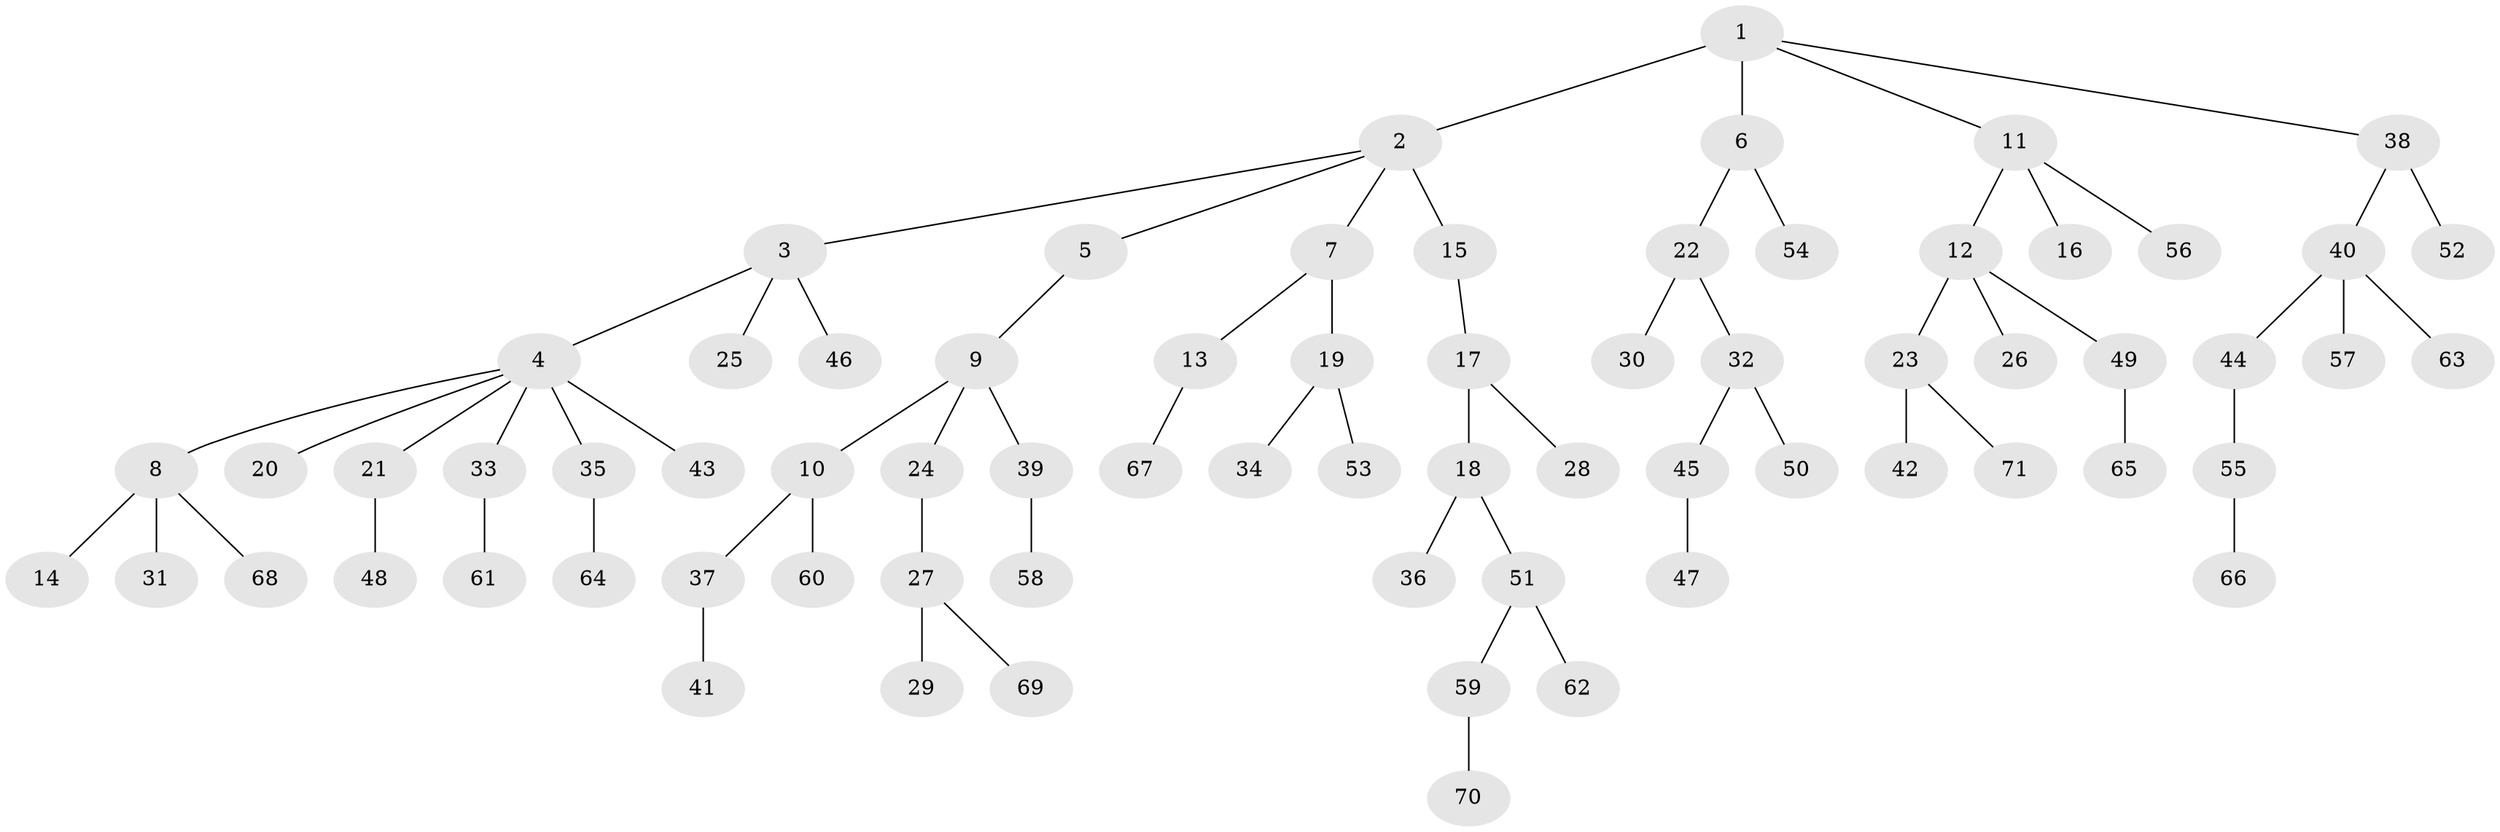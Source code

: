 // original degree distribution, {6: 0.014388489208633094, 5: 0.04316546762589928, 4: 0.04316546762589928, 9: 0.007194244604316547, 2: 0.30935251798561153, 3: 0.1223021582733813, 1: 0.460431654676259}
// Generated by graph-tools (version 1.1) at 2025/36/03/09/25 02:36:51]
// undirected, 71 vertices, 70 edges
graph export_dot {
graph [start="1"]
  node [color=gray90,style=filled];
  1;
  2;
  3;
  4;
  5;
  6;
  7;
  8;
  9;
  10;
  11;
  12;
  13;
  14;
  15;
  16;
  17;
  18;
  19;
  20;
  21;
  22;
  23;
  24;
  25;
  26;
  27;
  28;
  29;
  30;
  31;
  32;
  33;
  34;
  35;
  36;
  37;
  38;
  39;
  40;
  41;
  42;
  43;
  44;
  45;
  46;
  47;
  48;
  49;
  50;
  51;
  52;
  53;
  54;
  55;
  56;
  57;
  58;
  59;
  60;
  61;
  62;
  63;
  64;
  65;
  66;
  67;
  68;
  69;
  70;
  71;
  1 -- 2 [weight=2.0];
  1 -- 6 [weight=1.0];
  1 -- 11 [weight=1.0];
  1 -- 38 [weight=1.0];
  2 -- 3 [weight=1.0];
  2 -- 5 [weight=1.0];
  2 -- 7 [weight=1.0];
  2 -- 15 [weight=1.0];
  3 -- 4 [weight=1.0];
  3 -- 25 [weight=1.0];
  3 -- 46 [weight=1.0];
  4 -- 8 [weight=1.0];
  4 -- 20 [weight=1.0];
  4 -- 21 [weight=1.0];
  4 -- 33 [weight=1.0];
  4 -- 35 [weight=2.0];
  4 -- 43 [weight=1.0];
  5 -- 9 [weight=1.0];
  6 -- 22 [weight=1.0];
  6 -- 54 [weight=1.0];
  7 -- 13 [weight=1.0];
  7 -- 19 [weight=2.0];
  8 -- 14 [weight=1.0];
  8 -- 31 [weight=1.0];
  8 -- 68 [weight=1.0];
  9 -- 10 [weight=1.0];
  9 -- 24 [weight=1.0];
  9 -- 39 [weight=1.0];
  10 -- 37 [weight=1.0];
  10 -- 60 [weight=2.0];
  11 -- 12 [weight=1.0];
  11 -- 16 [weight=1.0];
  11 -- 56 [weight=1.0];
  12 -- 23 [weight=1.0];
  12 -- 26 [weight=1.0];
  12 -- 49 [weight=1.0];
  13 -- 67 [weight=1.0];
  15 -- 17 [weight=1.0];
  17 -- 18 [weight=3.0];
  17 -- 28 [weight=1.0];
  18 -- 36 [weight=1.0];
  18 -- 51 [weight=1.0];
  19 -- 34 [weight=1.0];
  19 -- 53 [weight=1.0];
  21 -- 48 [weight=1.0];
  22 -- 30 [weight=1.0];
  22 -- 32 [weight=1.0];
  23 -- 42 [weight=1.0];
  23 -- 71 [weight=1.0];
  24 -- 27 [weight=1.0];
  27 -- 29 [weight=3.0];
  27 -- 69 [weight=1.0];
  32 -- 45 [weight=1.0];
  32 -- 50 [weight=1.0];
  33 -- 61 [weight=1.0];
  35 -- 64 [weight=1.0];
  37 -- 41 [weight=1.0];
  38 -- 40 [weight=1.0];
  38 -- 52 [weight=2.0];
  39 -- 58 [weight=1.0];
  40 -- 44 [weight=1.0];
  40 -- 57 [weight=2.0];
  40 -- 63 [weight=1.0];
  44 -- 55 [weight=2.0];
  45 -- 47 [weight=1.0];
  49 -- 65 [weight=1.0];
  51 -- 59 [weight=1.0];
  51 -- 62 [weight=1.0];
  55 -- 66 [weight=1.0];
  59 -- 70 [weight=2.0];
}
